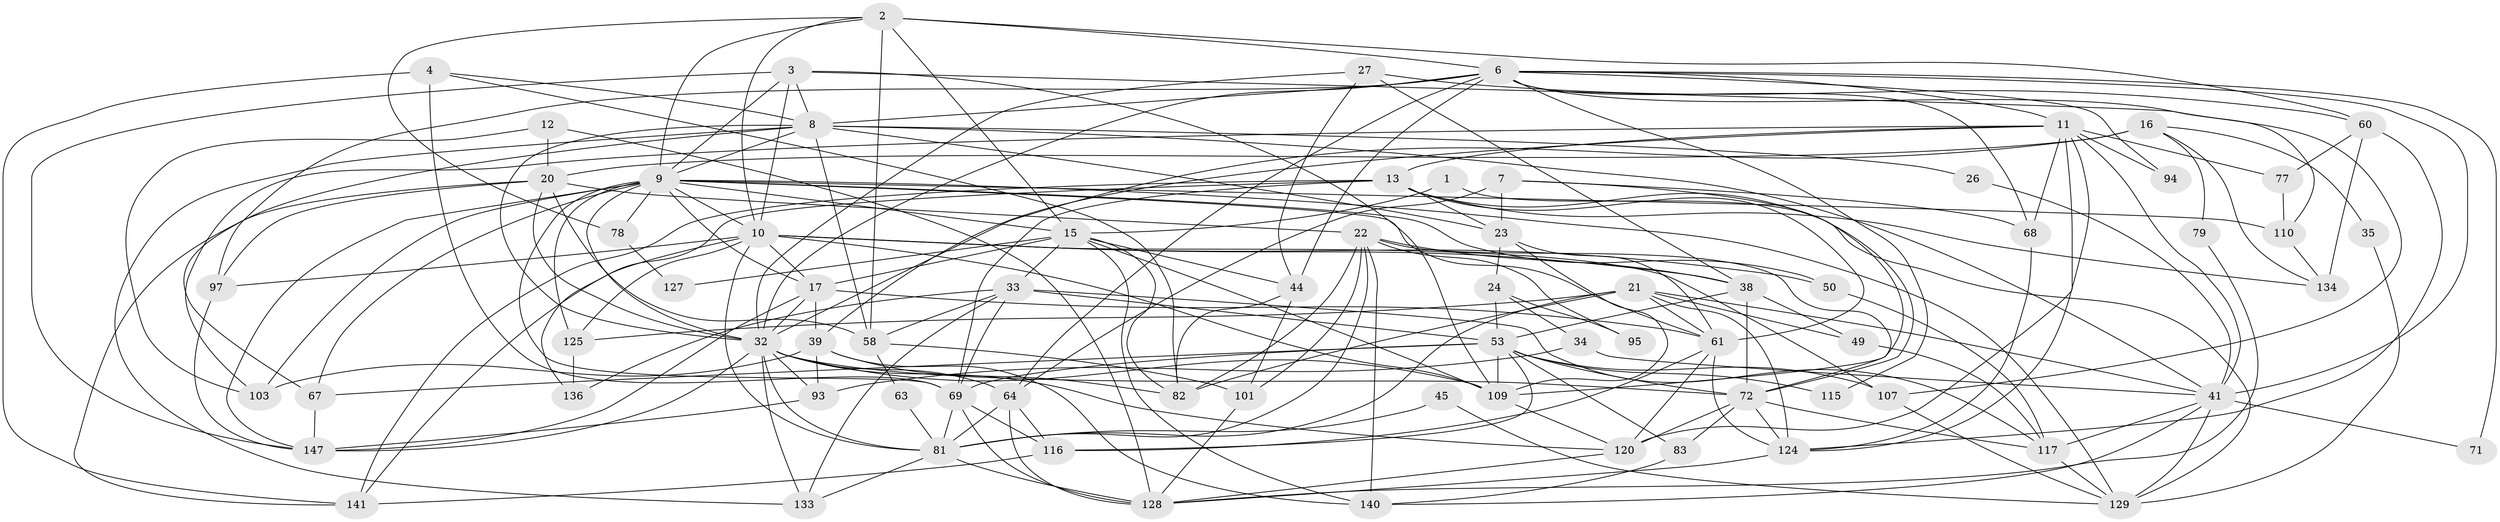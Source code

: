 // original degree distribution, {2: 0.12837837837837837, 4: 0.30405405405405406, 6: 0.08783783783783784, 5: 0.17567567567567569, 3: 0.25675675675675674, 7: 0.02702702702702703, 8: 0.02027027027027027}
// Generated by graph-tools (version 1.1) at 2025/14/03/09/25 04:14:50]
// undirected, 74 vertices, 211 edges
graph export_dot {
graph [start="1"]
  node [color=gray90,style=filled];
  1;
  2 [super="+5"];
  3 [super="+75"];
  4 [super="+55"];
  6 [super="+18"];
  7;
  8 [super="+29+25"];
  9 [super="+19"];
  10 [super="+88+48"];
  11 [super="+122+14"];
  12;
  13 [super="+47+132+40"];
  15 [super="+62+87"];
  16 [super="+37"];
  17 [super="+91+76"];
  20 [super="+99"];
  21 [super="+90"];
  22 [super="+108+31"];
  23 [super="+66"];
  24;
  26;
  27 [super="+84"];
  32 [super="+146+148+51+36"];
  33 [super="+139+46"];
  34 [super="+52"];
  35;
  38 [super="+85"];
  39 [super="+43"];
  41 [super="+112+42"];
  44 [super="+118"];
  45;
  49;
  50;
  53 [super="+59"];
  58 [super="+73"];
  60 [super="+70"];
  61 [super="+138"];
  63 [super="+131"];
  64 [super="+106"];
  67;
  68;
  69 [super="+121"];
  71;
  72 [super="+130+74+98"];
  77;
  78;
  79;
  81 [super="+89+96+113+104"];
  82 [super="+111"];
  83;
  93;
  94;
  95;
  97 [super="+100"];
  101;
  103;
  107 [super="+123"];
  109 [super="+119"];
  110;
  115;
  116;
  117;
  120 [super="+143"];
  124 [super="+142"];
  125;
  127;
  128;
  129 [super="+144"];
  133;
  134;
  136;
  140;
  141;
  147;
  1 -- 72;
  1 -- 15;
  2 -- 78;
  2 -- 6;
  2 -- 58 [weight=2];
  2 -- 60;
  2 -- 15;
  2 -- 9;
  2 -- 10;
  3 -- 147;
  3 -- 107;
  3 -- 8;
  3 -- 10;
  3 -- 109;
  3 -- 9;
  4 -- 8;
  4 -- 69;
  4 -- 141;
  4 -- 82;
  6 -- 68;
  6 -- 97;
  6 -- 32 [weight=2];
  6 -- 8;
  6 -- 71;
  6 -- 41;
  6 -- 44;
  6 -- 110;
  6 -- 115;
  6 -- 94;
  6 -- 64;
  6 -- 11;
  7 -- 23;
  7 -- 68;
  7 -- 109;
  7 -- 64;
  8 -- 26;
  8 -- 67;
  8 -- 133;
  8 -- 41;
  8 -- 58;
  8 -- 23;
  8 -- 32;
  8 -- 9;
  9 -- 69;
  9 -- 129;
  9 -- 17 [weight=2];
  9 -- 61;
  9 -- 32;
  9 -- 67;
  9 -- 103;
  9 -- 10;
  9 -- 78;
  9 -- 15;
  9 -- 110;
  9 -- 50;
  9 -- 147;
  9 -- 125;
  10 -- 125;
  10 -- 17;
  10 -- 81;
  10 -- 97;
  10 -- 38;
  10 -- 107 [weight=2];
  10 -- 109;
  10 -- 141;
  10 -- 50;
  11 -- 13;
  11 -- 41;
  11 -- 124;
  11 -- 77;
  11 -- 94;
  11 -- 68;
  11 -- 103;
  11 -- 39;
  11 -- 120 [weight=2];
  12 -- 103;
  12 -- 20;
  12 -- 128;
  13 -- 136;
  13 -- 141;
  13 -- 61;
  13 -- 134;
  13 -- 69;
  13 -- 23;
  13 -- 129;
  15 -- 109;
  15 -- 127;
  15 -- 140;
  15 -- 82;
  15 -- 44;
  15 -- 17;
  15 -- 33;
  16 -- 79;
  16 -- 32 [weight=2];
  16 -- 35;
  16 -- 20 [weight=2];
  16 -- 134;
  17 -- 147;
  17 -- 39;
  17 -- 32;
  17 -- 61;
  20 -- 22;
  20 -- 141;
  20 -- 58;
  20 -- 97;
  20 -- 32;
  21 -- 125;
  21 -- 49;
  21 -- 41;
  21 -- 81;
  21 -- 124;
  21 -- 61;
  21 -- 82;
  22 -- 72;
  22 -- 95;
  22 -- 140;
  22 -- 81;
  22 -- 38;
  22 -- 101;
  22 -- 82;
  23 -- 109;
  23 -- 24;
  23 -- 61;
  24 -- 34;
  24 -- 95;
  24 -- 53;
  26 -- 41;
  27 -- 32;
  27 -- 44;
  27 -- 60;
  27 -- 38;
  32 -- 93;
  32 -- 64;
  32 -- 72;
  32 -- 133;
  32 -- 109;
  32 -- 147;
  32 -- 120;
  32 -- 81;
  33 -- 117;
  33 -- 58;
  33 -- 69;
  33 -- 133;
  33 -- 53;
  33 -- 136;
  34 -- 41;
  34 -- 93;
  35 -- 129;
  38 -- 53;
  38 -- 49;
  38 -- 72;
  39 -- 140;
  39 -- 103;
  39 -- 93;
  39 -- 82;
  41 -- 117;
  41 -- 140;
  41 -- 71;
  41 -- 129;
  44 -- 101;
  44 -- 82;
  45 -- 81;
  45 -- 129;
  49 -- 117;
  50 -- 117;
  53 -- 67;
  53 -- 83;
  53 -- 69;
  53 -- 72;
  53 -- 109;
  53 -- 115;
  53 -- 116;
  53 -- 107;
  58 -- 63;
  58 -- 101;
  60 -- 134;
  60 -- 124;
  60 -- 77;
  61 -- 124;
  61 -- 120;
  61 -- 116;
  63 -- 81 [weight=2];
  64 -- 81;
  64 -- 128;
  64 -- 116;
  67 -- 147;
  68 -- 124;
  69 -- 116;
  69 -- 128;
  69 -- 81;
  72 -- 124;
  72 -- 120;
  72 -- 117;
  72 -- 83;
  77 -- 110;
  78 -- 127;
  79 -- 128;
  81 -- 133;
  81 -- 128;
  83 -- 140;
  93 -- 147;
  97 -- 147;
  101 -- 128;
  107 -- 129;
  109 -- 120;
  110 -- 134;
  116 -- 141;
  117 -- 129;
  120 -- 128;
  124 -- 128;
  125 -- 136;
}
